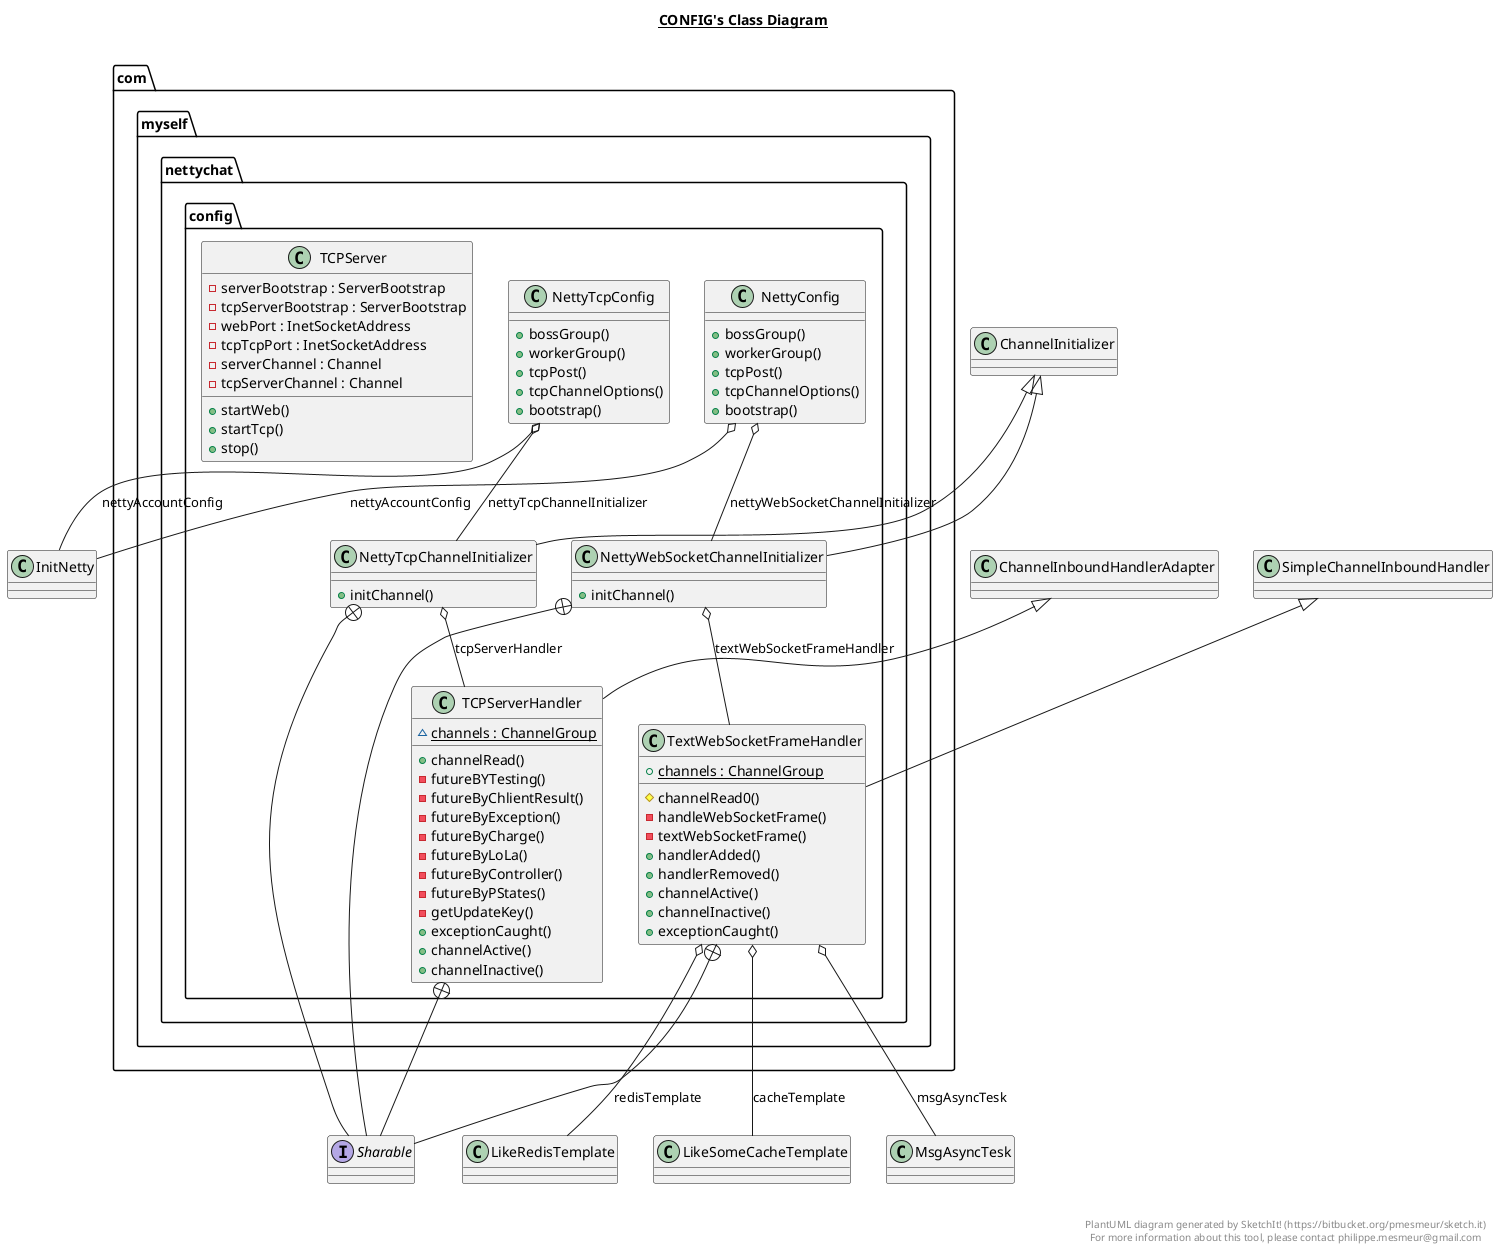 @startuml

title __CONFIG's Class Diagram__\n

  package com.myself.nettychat {
    package com.myself.nettychat.config {
      class NettyConfig {
          + bossGroup()
          + workerGroup()
          + tcpPost()
          + tcpChannelOptions()
          + bootstrap()
      }
    }
  }
  

  package com.myself.nettychat {
    package com.myself.nettychat.config {
      class NettyTcpChannelInitializer {
          + initChannel()
      }
    }
  }
  

  interface Sharable {
  }
  

  package com.myself.nettychat {
    package com.myself.nettychat.config {
      class NettyTcpConfig {
          + bossGroup()
          + workerGroup()
          + tcpPost()
          + tcpChannelOptions()
          + bootstrap()
      }
    }
  }
  

  package com.myself.nettychat {
    package com.myself.nettychat.config {
      class NettyWebSocketChannelInitializer {
          + initChannel()
      }
    }
  }
  

  interface Sharable {
  }
  

  package com.myself.nettychat {
    package com.myself.nettychat.config {
      class TCPServer {
          - serverBootstrap : ServerBootstrap
          - tcpServerBootstrap : ServerBootstrap
          - webPort : InetSocketAddress
          - tcpTcpPort : InetSocketAddress
          - serverChannel : Channel
          - tcpServerChannel : Channel
          + startWeb()
          + startTcp()
          + stop()
      }
    }
  }
  

  package com.myself.nettychat {
    package com.myself.nettychat.config {
      class TCPServerHandler {
          {static} ~ channels : ChannelGroup
          + channelRead()
          - futureBYTesting()
          - futureByChlientResult()
          - futureByException()
          - futureByCharge()
          - futureByLoLa()
          - futureByController()
          - futureByPStates()
          - getUpdateKey()
          + exceptionCaught()
          + channelActive()
          + channelInactive()
      }
    }
  }
  

  interface Sharable {
  }
  

  package com.myself.nettychat {
    package com.myself.nettychat.config {
      class TextWebSocketFrameHandler {
          {static} + channels : ChannelGroup
          # channelRead0()
          - handleWebSocketFrame()
          - textWebSocketFrame()
          + handlerAdded()
          + handlerRemoved()
          + channelActive()
          + channelInactive()
          + exceptionCaught()
      }
    }
  }
  

  interface Sharable {
  }
  

  NettyConfig o-- InitNetty : nettyAccountConfig
  NettyConfig o-- NettyWebSocketChannelInitializer : nettyWebSocketChannelInitializer
  NettyTcpChannelInitializer -up-|> ChannelInitializer
  NettyTcpChannelInitializer o-- TCPServerHandler : tcpServerHandler
  NettyTcpChannelInitializer +-down- Sharable
  NettyTcpConfig o-- InitNetty : nettyAccountConfig
  NettyTcpConfig o-- NettyTcpChannelInitializer : nettyTcpChannelInitializer
  NettyWebSocketChannelInitializer -up-|> ChannelInitializer
  NettyWebSocketChannelInitializer o-- TextWebSocketFrameHandler : textWebSocketFrameHandler
  NettyWebSocketChannelInitializer +-down- Sharable
  TCPServerHandler -up-|> ChannelInboundHandlerAdapter
  TCPServerHandler +-down- Sharable
  TextWebSocketFrameHandler -up-|> SimpleChannelInboundHandler
  TextWebSocketFrameHandler o-- LikeRedisTemplate : redisTemplate
  TextWebSocketFrameHandler o-- LikeSomeCacheTemplate : cacheTemplate
  TextWebSocketFrameHandler o-- MsgAsyncTesk : msgAsyncTesk
  TextWebSocketFrameHandler +-down- Sharable


right footer


PlantUML diagram generated by SketchIt! (https://bitbucket.org/pmesmeur/sketch.it)
For more information about this tool, please contact philippe.mesmeur@gmail.com
endfooter

@enduml
